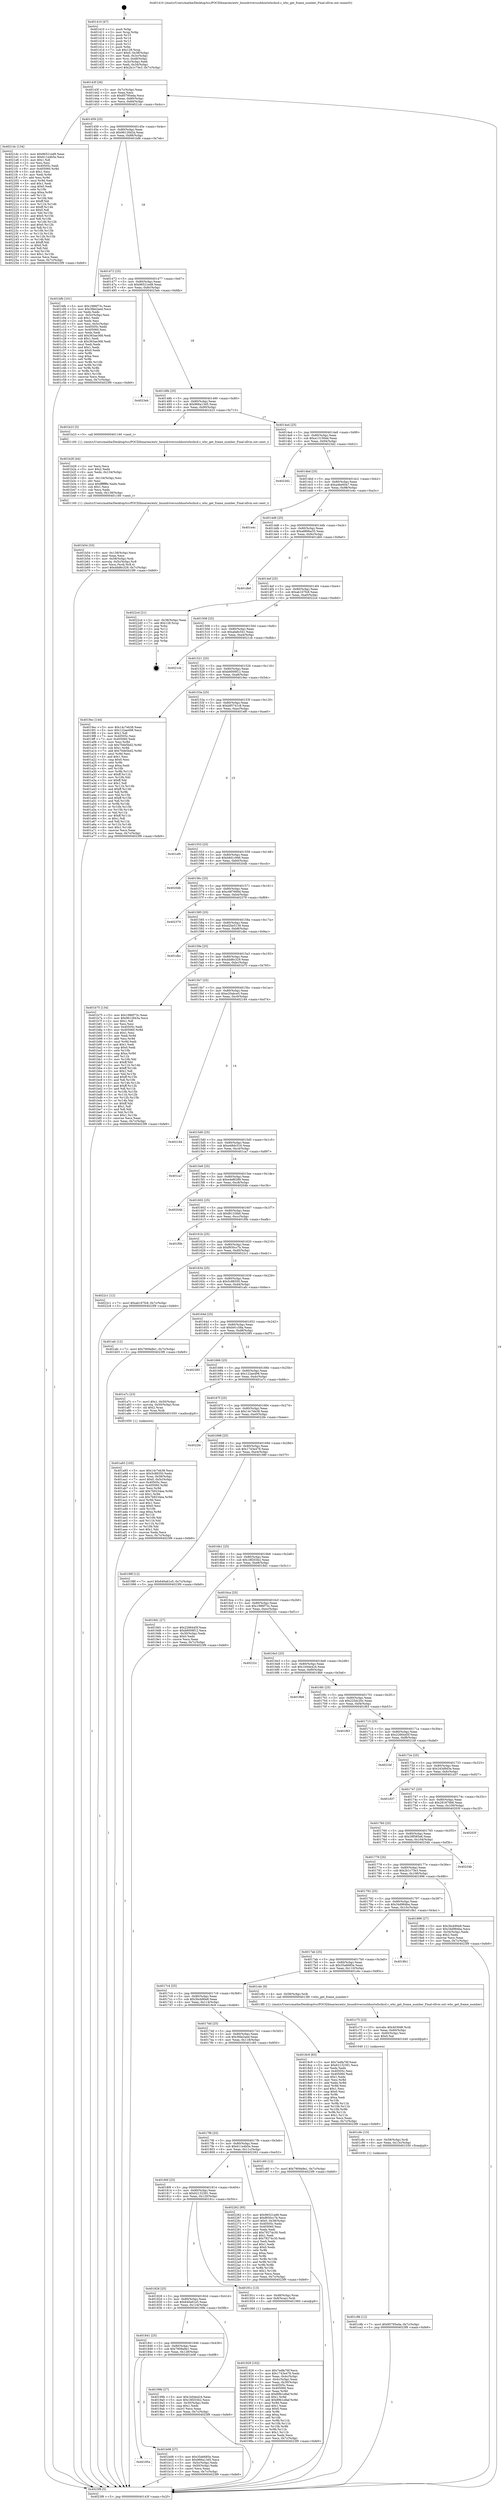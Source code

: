 digraph "0x401410" {
  label = "0x401410 (/mnt/c/Users/mathe/Desktop/tcc/POCII/binaries/extr_linuxdriversusbhostwhcihcd.c_whc_get_frame_number_Final-ollvm.out::main(0))"
  labelloc = "t"
  node[shape=record]

  Entry [label="",width=0.3,height=0.3,shape=circle,fillcolor=black,style=filled]
  "0x40143f" [label="{
     0x40143f [26]\l
     | [instrs]\l
     &nbsp;&nbsp;0x40143f \<+3\>: mov -0x7c(%rbp),%eax\l
     &nbsp;&nbsp;0x401442 \<+2\>: mov %eax,%ecx\l
     &nbsp;&nbsp;0x401444 \<+6\>: sub $0x85795eda,%ecx\l
     &nbsp;&nbsp;0x40144a \<+3\>: mov %eax,-0x80(%rbp)\l
     &nbsp;&nbsp;0x40144d \<+6\>: mov %ecx,-0x84(%rbp)\l
     &nbsp;&nbsp;0x401453 \<+6\>: je 00000000004021dc \<main+0xdcc\>\l
  }"]
  "0x4021dc" [label="{
     0x4021dc [134]\l
     | [instrs]\l
     &nbsp;&nbsp;0x4021dc \<+5\>: mov $0x96521ed9,%eax\l
     &nbsp;&nbsp;0x4021e1 \<+5\>: mov $0x611e4b5e,%ecx\l
     &nbsp;&nbsp;0x4021e6 \<+2\>: mov $0x1,%dl\l
     &nbsp;&nbsp;0x4021e8 \<+2\>: xor %esi,%esi\l
     &nbsp;&nbsp;0x4021ea \<+7\>: mov 0x40505c,%edi\l
     &nbsp;&nbsp;0x4021f1 \<+8\>: mov 0x405060,%r8d\l
     &nbsp;&nbsp;0x4021f9 \<+3\>: sub $0x1,%esi\l
     &nbsp;&nbsp;0x4021fc \<+3\>: mov %edi,%r9d\l
     &nbsp;&nbsp;0x4021ff \<+3\>: add %esi,%r9d\l
     &nbsp;&nbsp;0x402202 \<+4\>: imul %r9d,%edi\l
     &nbsp;&nbsp;0x402206 \<+3\>: and $0x1,%edi\l
     &nbsp;&nbsp;0x402209 \<+3\>: cmp $0x0,%edi\l
     &nbsp;&nbsp;0x40220c \<+4\>: sete %r10b\l
     &nbsp;&nbsp;0x402210 \<+4\>: cmp $0xa,%r8d\l
     &nbsp;&nbsp;0x402214 \<+4\>: setl %r11b\l
     &nbsp;&nbsp;0x402218 \<+3\>: mov %r10b,%bl\l
     &nbsp;&nbsp;0x40221b \<+3\>: xor $0xff,%bl\l
     &nbsp;&nbsp;0x40221e \<+3\>: mov %r11b,%r14b\l
     &nbsp;&nbsp;0x402221 \<+4\>: xor $0xff,%r14b\l
     &nbsp;&nbsp;0x402225 \<+3\>: xor $0x0,%dl\l
     &nbsp;&nbsp;0x402228 \<+3\>: mov %bl,%r15b\l
     &nbsp;&nbsp;0x40222b \<+4\>: and $0x0,%r15b\l
     &nbsp;&nbsp;0x40222f \<+3\>: and %dl,%r10b\l
     &nbsp;&nbsp;0x402232 \<+3\>: mov %r14b,%r12b\l
     &nbsp;&nbsp;0x402235 \<+4\>: and $0x0,%r12b\l
     &nbsp;&nbsp;0x402239 \<+3\>: and %dl,%r11b\l
     &nbsp;&nbsp;0x40223c \<+3\>: or %r10b,%r15b\l
     &nbsp;&nbsp;0x40223f \<+3\>: or %r11b,%r12b\l
     &nbsp;&nbsp;0x402242 \<+3\>: xor %r12b,%r15b\l
     &nbsp;&nbsp;0x402245 \<+3\>: or %r14b,%bl\l
     &nbsp;&nbsp;0x402248 \<+3\>: xor $0xff,%bl\l
     &nbsp;&nbsp;0x40224b \<+3\>: or $0x0,%dl\l
     &nbsp;&nbsp;0x40224e \<+2\>: and %dl,%bl\l
     &nbsp;&nbsp;0x402250 \<+3\>: or %bl,%r15b\l
     &nbsp;&nbsp;0x402253 \<+4\>: test $0x1,%r15b\l
     &nbsp;&nbsp;0x402257 \<+3\>: cmovne %ecx,%eax\l
     &nbsp;&nbsp;0x40225a \<+3\>: mov %eax,-0x7c(%rbp)\l
     &nbsp;&nbsp;0x40225d \<+5\>: jmp 00000000004023f9 \<main+0xfe9\>\l
  }"]
  "0x401459" [label="{
     0x401459 [25]\l
     | [instrs]\l
     &nbsp;&nbsp;0x401459 \<+5\>: jmp 000000000040145e \<main+0x4e\>\l
     &nbsp;&nbsp;0x40145e \<+3\>: mov -0x80(%rbp),%eax\l
     &nbsp;&nbsp;0x401461 \<+5\>: sub $0x9612843a,%eax\l
     &nbsp;&nbsp;0x401466 \<+6\>: mov %eax,-0x88(%rbp)\l
     &nbsp;&nbsp;0x40146c \<+6\>: je 0000000000401bfb \<main+0x7eb\>\l
  }"]
  Exit [label="",width=0.3,height=0.3,shape=circle,fillcolor=black,style=filled,peripheries=2]
  "0x401bfb" [label="{
     0x401bfb [101]\l
     | [instrs]\l
     &nbsp;&nbsp;0x401bfb \<+5\>: mov $0x1986f73c,%eax\l
     &nbsp;&nbsp;0x401c00 \<+5\>: mov $0x3fde2aed,%ecx\l
     &nbsp;&nbsp;0x401c05 \<+2\>: xor %edx,%edx\l
     &nbsp;&nbsp;0x401c07 \<+3\>: mov -0x5c(%rbp),%esi\l
     &nbsp;&nbsp;0x401c0a \<+3\>: sub $0x1,%edx\l
     &nbsp;&nbsp;0x401c0d \<+2\>: sub %edx,%esi\l
     &nbsp;&nbsp;0x401c0f \<+3\>: mov %esi,-0x5c(%rbp)\l
     &nbsp;&nbsp;0x401c12 \<+7\>: mov 0x40505c,%edx\l
     &nbsp;&nbsp;0x401c19 \<+7\>: mov 0x405060,%esi\l
     &nbsp;&nbsp;0x401c20 \<+2\>: mov %edx,%edi\l
     &nbsp;&nbsp;0x401c22 \<+6\>: add $0x363ae368,%edi\l
     &nbsp;&nbsp;0x401c28 \<+3\>: sub $0x1,%edi\l
     &nbsp;&nbsp;0x401c2b \<+6\>: sub $0x363ae368,%edi\l
     &nbsp;&nbsp;0x401c31 \<+3\>: imul %edi,%edx\l
     &nbsp;&nbsp;0x401c34 \<+3\>: and $0x1,%edx\l
     &nbsp;&nbsp;0x401c37 \<+3\>: cmp $0x0,%edx\l
     &nbsp;&nbsp;0x401c3a \<+4\>: sete %r8b\l
     &nbsp;&nbsp;0x401c3e \<+3\>: cmp $0xa,%esi\l
     &nbsp;&nbsp;0x401c41 \<+4\>: setl %r9b\l
     &nbsp;&nbsp;0x401c45 \<+3\>: mov %r8b,%r10b\l
     &nbsp;&nbsp;0x401c48 \<+3\>: and %r9b,%r10b\l
     &nbsp;&nbsp;0x401c4b \<+3\>: xor %r9b,%r8b\l
     &nbsp;&nbsp;0x401c4e \<+3\>: or %r8b,%r10b\l
     &nbsp;&nbsp;0x401c51 \<+4\>: test $0x1,%r10b\l
     &nbsp;&nbsp;0x401c55 \<+3\>: cmovne %ecx,%eax\l
     &nbsp;&nbsp;0x401c58 \<+3\>: mov %eax,-0x7c(%rbp)\l
     &nbsp;&nbsp;0x401c5b \<+5\>: jmp 00000000004023f9 \<main+0xfe9\>\l
  }"]
  "0x401472" [label="{
     0x401472 [25]\l
     | [instrs]\l
     &nbsp;&nbsp;0x401472 \<+5\>: jmp 0000000000401477 \<main+0x67\>\l
     &nbsp;&nbsp;0x401477 \<+3\>: mov -0x80(%rbp),%eax\l
     &nbsp;&nbsp;0x40147a \<+5\>: sub $0x96521ed9,%eax\l
     &nbsp;&nbsp;0x40147f \<+6\>: mov %eax,-0x8c(%rbp)\l
     &nbsp;&nbsp;0x401485 \<+6\>: je 00000000004023eb \<main+0xfdb\>\l
  }"]
  "0x401c9b" [label="{
     0x401c9b [12]\l
     | [instrs]\l
     &nbsp;&nbsp;0x401c9b \<+7\>: movl $0x85795eda,-0x7c(%rbp)\l
     &nbsp;&nbsp;0x401ca2 \<+5\>: jmp 00000000004023f9 \<main+0xfe9\>\l
  }"]
  "0x4023eb" [label="{
     0x4023eb\l
  }", style=dashed]
  "0x40148b" [label="{
     0x40148b [25]\l
     | [instrs]\l
     &nbsp;&nbsp;0x40148b \<+5\>: jmp 0000000000401490 \<main+0x80\>\l
     &nbsp;&nbsp;0x401490 \<+3\>: mov -0x80(%rbp),%eax\l
     &nbsp;&nbsp;0x401493 \<+5\>: sub $0x966a13d5,%eax\l
     &nbsp;&nbsp;0x401498 \<+6\>: mov %eax,-0x90(%rbp)\l
     &nbsp;&nbsp;0x40149e \<+6\>: je 0000000000401b23 \<main+0x713\>\l
  }"]
  "0x401c8c" [label="{
     0x401c8c [15]\l
     | [instrs]\l
     &nbsp;&nbsp;0x401c8c \<+4\>: mov -0x58(%rbp),%rdi\l
     &nbsp;&nbsp;0x401c90 \<+6\>: mov %eax,-0x13c(%rbp)\l
     &nbsp;&nbsp;0x401c96 \<+5\>: call 0000000000401030 \<free@plt\>\l
     | [calls]\l
     &nbsp;&nbsp;0x401030 \{1\} (unknown)\l
  }"]
  "0x401b23" [label="{
     0x401b23 [5]\l
     | [instrs]\l
     &nbsp;&nbsp;0x401b23 \<+5\>: call 0000000000401160 \<next_i\>\l
     | [calls]\l
     &nbsp;&nbsp;0x401160 \{1\} (/mnt/c/Users/mathe/Desktop/tcc/POCII/binaries/extr_linuxdriversusbhostwhcihcd.c_whc_get_frame_number_Final-ollvm.out::next_i)\l
  }"]
  "0x4014a4" [label="{
     0x4014a4 [25]\l
     | [instrs]\l
     &nbsp;&nbsp;0x4014a4 \<+5\>: jmp 00000000004014a9 \<main+0x99\>\l
     &nbsp;&nbsp;0x4014a9 \<+3\>: mov -0x80(%rbp),%eax\l
     &nbsp;&nbsp;0x4014ac \<+5\>: sub $0xa13156dd,%eax\l
     &nbsp;&nbsp;0x4014b1 \<+6\>: mov %eax,-0x94(%rbp)\l
     &nbsp;&nbsp;0x4014b7 \<+6\>: je 00000000004023d2 \<main+0xfc2\>\l
  }"]
  "0x401c75" [label="{
     0x401c75 [23]\l
     | [instrs]\l
     &nbsp;&nbsp;0x401c75 \<+10\>: movabs $0x4030d6,%rdi\l
     &nbsp;&nbsp;0x401c7f \<+3\>: mov %eax,-0x60(%rbp)\l
     &nbsp;&nbsp;0x401c82 \<+3\>: mov -0x60(%rbp),%esi\l
     &nbsp;&nbsp;0x401c85 \<+2\>: mov $0x0,%al\l
     &nbsp;&nbsp;0x401c87 \<+5\>: call 0000000000401040 \<printf@plt\>\l
     | [calls]\l
     &nbsp;&nbsp;0x401040 \{1\} (unknown)\l
  }"]
  "0x4023d2" [label="{
     0x4023d2\l
  }", style=dashed]
  "0x4014bd" [label="{
     0x4014bd [25]\l
     | [instrs]\l
     &nbsp;&nbsp;0x4014bd \<+5\>: jmp 00000000004014c2 \<main+0xb2\>\l
     &nbsp;&nbsp;0x4014c2 \<+3\>: mov -0x80(%rbp),%eax\l
     &nbsp;&nbsp;0x4014c5 \<+5\>: sub $0xa4be60a7,%eax\l
     &nbsp;&nbsp;0x4014ca \<+6\>: mov %eax,-0x98(%rbp)\l
     &nbsp;&nbsp;0x4014d0 \<+6\>: je 0000000000401e4c \<main+0xa3c\>\l
  }"]
  "0x401b54" [label="{
     0x401b54 [33]\l
     | [instrs]\l
     &nbsp;&nbsp;0x401b54 \<+6\>: mov -0x138(%rbp),%ecx\l
     &nbsp;&nbsp;0x401b5a \<+3\>: imul %eax,%ecx\l
     &nbsp;&nbsp;0x401b5d \<+4\>: mov -0x58(%rbp),%rdi\l
     &nbsp;&nbsp;0x401b61 \<+4\>: movslq -0x5c(%rbp),%r8\l
     &nbsp;&nbsp;0x401b65 \<+4\>: mov %ecx,(%rdi,%r8,4)\l
     &nbsp;&nbsp;0x401b69 \<+7\>: movl $0xddd6c329,-0x7c(%rbp)\l
     &nbsp;&nbsp;0x401b70 \<+5\>: jmp 00000000004023f9 \<main+0xfe9\>\l
  }"]
  "0x401e4c" [label="{
     0x401e4c\l
  }", style=dashed]
  "0x4014d6" [label="{
     0x4014d6 [25]\l
     | [instrs]\l
     &nbsp;&nbsp;0x4014d6 \<+5\>: jmp 00000000004014db \<main+0xcb\>\l
     &nbsp;&nbsp;0x4014db \<+3\>: mov -0x80(%rbp),%eax\l
     &nbsp;&nbsp;0x4014de \<+5\>: sub $0xa889ba35,%eax\l
     &nbsp;&nbsp;0x4014e3 \<+6\>: mov %eax,-0x9c(%rbp)\l
     &nbsp;&nbsp;0x4014e9 \<+6\>: je 0000000000401db0 \<main+0x9a0\>\l
  }"]
  "0x401b28" [label="{
     0x401b28 [44]\l
     | [instrs]\l
     &nbsp;&nbsp;0x401b28 \<+2\>: xor %ecx,%ecx\l
     &nbsp;&nbsp;0x401b2a \<+5\>: mov $0x2,%edx\l
     &nbsp;&nbsp;0x401b2f \<+6\>: mov %edx,-0x134(%rbp)\l
     &nbsp;&nbsp;0x401b35 \<+1\>: cltd\l
     &nbsp;&nbsp;0x401b36 \<+6\>: mov -0x134(%rbp),%esi\l
     &nbsp;&nbsp;0x401b3c \<+2\>: idiv %esi\l
     &nbsp;&nbsp;0x401b3e \<+6\>: imul $0xfffffffe,%edx,%edx\l
     &nbsp;&nbsp;0x401b44 \<+3\>: sub $0x1,%ecx\l
     &nbsp;&nbsp;0x401b47 \<+2\>: sub %ecx,%edx\l
     &nbsp;&nbsp;0x401b49 \<+6\>: mov %edx,-0x138(%rbp)\l
     &nbsp;&nbsp;0x401b4f \<+5\>: call 0000000000401160 \<next_i\>\l
     | [calls]\l
     &nbsp;&nbsp;0x401160 \{1\} (/mnt/c/Users/mathe/Desktop/tcc/POCII/binaries/extr_linuxdriversusbhostwhcihcd.c_whc_get_frame_number_Final-ollvm.out::next_i)\l
  }"]
  "0x401db0" [label="{
     0x401db0\l
  }", style=dashed]
  "0x4014ef" [label="{
     0x4014ef [25]\l
     | [instrs]\l
     &nbsp;&nbsp;0x4014ef \<+5\>: jmp 00000000004014f4 \<main+0xe4\>\l
     &nbsp;&nbsp;0x4014f4 \<+3\>: mov -0x80(%rbp),%eax\l
     &nbsp;&nbsp;0x4014f7 \<+5\>: sub $0xab167fc8,%eax\l
     &nbsp;&nbsp;0x4014fc \<+6\>: mov %eax,-0xa0(%rbp)\l
     &nbsp;&nbsp;0x401502 \<+6\>: je 00000000004022cd \<main+0xebd\>\l
  }"]
  "0x40185a" [label="{
     0x40185a\l
  }", style=dashed]
  "0x4022cd" [label="{
     0x4022cd [21]\l
     | [instrs]\l
     &nbsp;&nbsp;0x4022cd \<+3\>: mov -0x38(%rbp),%eax\l
     &nbsp;&nbsp;0x4022d0 \<+7\>: add $0x128,%rsp\l
     &nbsp;&nbsp;0x4022d7 \<+1\>: pop %rbx\l
     &nbsp;&nbsp;0x4022d8 \<+2\>: pop %r12\l
     &nbsp;&nbsp;0x4022da \<+2\>: pop %r13\l
     &nbsp;&nbsp;0x4022dc \<+2\>: pop %r14\l
     &nbsp;&nbsp;0x4022de \<+2\>: pop %r15\l
     &nbsp;&nbsp;0x4022e0 \<+1\>: pop %rbp\l
     &nbsp;&nbsp;0x4022e1 \<+1\>: ret\l
  }"]
  "0x401508" [label="{
     0x401508 [25]\l
     | [instrs]\l
     &nbsp;&nbsp;0x401508 \<+5\>: jmp 000000000040150d \<main+0xfd\>\l
     &nbsp;&nbsp;0x40150d \<+3\>: mov -0x80(%rbp),%eax\l
     &nbsp;&nbsp;0x401510 \<+5\>: sub $0xafa8c541,%eax\l
     &nbsp;&nbsp;0x401515 \<+6\>: mov %eax,-0xa4(%rbp)\l
     &nbsp;&nbsp;0x40151b \<+6\>: je 00000000004021cb \<main+0xdbb\>\l
  }"]
  "0x401b08" [label="{
     0x401b08 [27]\l
     | [instrs]\l
     &nbsp;&nbsp;0x401b08 \<+5\>: mov $0x35a6685e,%eax\l
     &nbsp;&nbsp;0x401b0d \<+5\>: mov $0x966a13d5,%ecx\l
     &nbsp;&nbsp;0x401b12 \<+3\>: mov -0x5c(%rbp),%edx\l
     &nbsp;&nbsp;0x401b15 \<+3\>: cmp -0x50(%rbp),%edx\l
     &nbsp;&nbsp;0x401b18 \<+3\>: cmovl %ecx,%eax\l
     &nbsp;&nbsp;0x401b1b \<+3\>: mov %eax,-0x7c(%rbp)\l
     &nbsp;&nbsp;0x401b1e \<+5\>: jmp 00000000004023f9 \<main+0xfe9\>\l
  }"]
  "0x4021cb" [label="{
     0x4021cb\l
  }", style=dashed]
  "0x401521" [label="{
     0x401521 [25]\l
     | [instrs]\l
     &nbsp;&nbsp;0x401521 \<+5\>: jmp 0000000000401526 \<main+0x116\>\l
     &nbsp;&nbsp;0x401526 \<+3\>: mov -0x80(%rbp),%eax\l
     &nbsp;&nbsp;0x401529 \<+5\>: sub $0xb6009f12,%eax\l
     &nbsp;&nbsp;0x40152e \<+6\>: mov %eax,-0xa8(%rbp)\l
     &nbsp;&nbsp;0x401534 \<+6\>: je 00000000004019ec \<main+0x5dc\>\l
  }"]
  "0x401a93" [label="{
     0x401a93 [105]\l
     | [instrs]\l
     &nbsp;&nbsp;0x401a93 \<+5\>: mov $0x14c7eb38,%ecx\l
     &nbsp;&nbsp;0x401a98 \<+5\>: mov $0x5c88350,%edx\l
     &nbsp;&nbsp;0x401a9d \<+4\>: mov %rax,-0x58(%rbp)\l
     &nbsp;&nbsp;0x401aa1 \<+7\>: movl $0x0,-0x5c(%rbp)\l
     &nbsp;&nbsp;0x401aa8 \<+7\>: mov 0x40505c,%esi\l
     &nbsp;&nbsp;0x401aaf \<+8\>: mov 0x405060,%r8d\l
     &nbsp;&nbsp;0x401ab7 \<+3\>: mov %esi,%r9d\l
     &nbsp;&nbsp;0x401aba \<+7\>: add $0x7b9234ea,%r9d\l
     &nbsp;&nbsp;0x401ac1 \<+4\>: sub $0x1,%r9d\l
     &nbsp;&nbsp;0x401ac5 \<+7\>: sub $0x7b9234ea,%r9d\l
     &nbsp;&nbsp;0x401acc \<+4\>: imul %r9d,%esi\l
     &nbsp;&nbsp;0x401ad0 \<+3\>: and $0x1,%esi\l
     &nbsp;&nbsp;0x401ad3 \<+3\>: cmp $0x0,%esi\l
     &nbsp;&nbsp;0x401ad6 \<+4\>: sete %r10b\l
     &nbsp;&nbsp;0x401ada \<+4\>: cmp $0xa,%r8d\l
     &nbsp;&nbsp;0x401ade \<+4\>: setl %r11b\l
     &nbsp;&nbsp;0x401ae2 \<+3\>: mov %r10b,%bl\l
     &nbsp;&nbsp;0x401ae5 \<+3\>: and %r11b,%bl\l
     &nbsp;&nbsp;0x401ae8 \<+3\>: xor %r11b,%r10b\l
     &nbsp;&nbsp;0x401aeb \<+3\>: or %r10b,%bl\l
     &nbsp;&nbsp;0x401aee \<+3\>: test $0x1,%bl\l
     &nbsp;&nbsp;0x401af1 \<+3\>: cmovne %edx,%ecx\l
     &nbsp;&nbsp;0x401af4 \<+3\>: mov %ecx,-0x7c(%rbp)\l
     &nbsp;&nbsp;0x401af7 \<+5\>: jmp 00000000004023f9 \<main+0xfe9\>\l
  }"]
  "0x4019ec" [label="{
     0x4019ec [144]\l
     | [instrs]\l
     &nbsp;&nbsp;0x4019ec \<+5\>: mov $0x14c7eb38,%eax\l
     &nbsp;&nbsp;0x4019f1 \<+5\>: mov $0x122ae498,%ecx\l
     &nbsp;&nbsp;0x4019f6 \<+2\>: mov $0x1,%dl\l
     &nbsp;&nbsp;0x4019f8 \<+7\>: mov 0x40505c,%esi\l
     &nbsp;&nbsp;0x4019ff \<+7\>: mov 0x405060,%edi\l
     &nbsp;&nbsp;0x401a06 \<+3\>: mov %esi,%r8d\l
     &nbsp;&nbsp;0x401a09 \<+7\>: sub $0x70de5bd2,%r8d\l
     &nbsp;&nbsp;0x401a10 \<+4\>: sub $0x1,%r8d\l
     &nbsp;&nbsp;0x401a14 \<+7\>: add $0x70de5bd2,%r8d\l
     &nbsp;&nbsp;0x401a1b \<+4\>: imul %r8d,%esi\l
     &nbsp;&nbsp;0x401a1f \<+3\>: and $0x1,%esi\l
     &nbsp;&nbsp;0x401a22 \<+3\>: cmp $0x0,%esi\l
     &nbsp;&nbsp;0x401a25 \<+4\>: sete %r9b\l
     &nbsp;&nbsp;0x401a29 \<+3\>: cmp $0xa,%edi\l
     &nbsp;&nbsp;0x401a2c \<+4\>: setl %r10b\l
     &nbsp;&nbsp;0x401a30 \<+3\>: mov %r9b,%r11b\l
     &nbsp;&nbsp;0x401a33 \<+4\>: xor $0xff,%r11b\l
     &nbsp;&nbsp;0x401a37 \<+3\>: mov %r10b,%bl\l
     &nbsp;&nbsp;0x401a3a \<+3\>: xor $0xff,%bl\l
     &nbsp;&nbsp;0x401a3d \<+3\>: xor $0x1,%dl\l
     &nbsp;&nbsp;0x401a40 \<+3\>: mov %r11b,%r14b\l
     &nbsp;&nbsp;0x401a43 \<+4\>: and $0xff,%r14b\l
     &nbsp;&nbsp;0x401a47 \<+3\>: and %dl,%r9b\l
     &nbsp;&nbsp;0x401a4a \<+3\>: mov %bl,%r15b\l
     &nbsp;&nbsp;0x401a4d \<+4\>: and $0xff,%r15b\l
     &nbsp;&nbsp;0x401a51 \<+3\>: and %dl,%r10b\l
     &nbsp;&nbsp;0x401a54 \<+3\>: or %r9b,%r14b\l
     &nbsp;&nbsp;0x401a57 \<+3\>: or %r10b,%r15b\l
     &nbsp;&nbsp;0x401a5a \<+3\>: xor %r15b,%r14b\l
     &nbsp;&nbsp;0x401a5d \<+3\>: or %bl,%r11b\l
     &nbsp;&nbsp;0x401a60 \<+4\>: xor $0xff,%r11b\l
     &nbsp;&nbsp;0x401a64 \<+3\>: or $0x1,%dl\l
     &nbsp;&nbsp;0x401a67 \<+3\>: and %dl,%r11b\l
     &nbsp;&nbsp;0x401a6a \<+3\>: or %r11b,%r14b\l
     &nbsp;&nbsp;0x401a6d \<+4\>: test $0x1,%r14b\l
     &nbsp;&nbsp;0x401a71 \<+3\>: cmovne %ecx,%eax\l
     &nbsp;&nbsp;0x401a74 \<+3\>: mov %eax,-0x7c(%rbp)\l
     &nbsp;&nbsp;0x401a77 \<+5\>: jmp 00000000004023f9 \<main+0xfe9\>\l
  }"]
  "0x40153a" [label="{
     0x40153a [25]\l
     | [instrs]\l
     &nbsp;&nbsp;0x40153a \<+5\>: jmp 000000000040153f \<main+0x12f\>\l
     &nbsp;&nbsp;0x40153f \<+3\>: mov -0x80(%rbp),%eax\l
     &nbsp;&nbsp;0x401542 \<+5\>: sub $0xb85741c8,%eax\l
     &nbsp;&nbsp;0x401547 \<+6\>: mov %eax,-0xac(%rbp)\l
     &nbsp;&nbsp;0x40154d \<+6\>: je 0000000000401ef0 \<main+0xae0\>\l
  }"]
  "0x401841" [label="{
     0x401841 [25]\l
     | [instrs]\l
     &nbsp;&nbsp;0x401841 \<+5\>: jmp 0000000000401846 \<main+0x436\>\l
     &nbsp;&nbsp;0x401846 \<+3\>: mov -0x80(%rbp),%eax\l
     &nbsp;&nbsp;0x401849 \<+5\>: sub $0x7909a9e1,%eax\l
     &nbsp;&nbsp;0x40184e \<+6\>: mov %eax,-0x128(%rbp)\l
     &nbsp;&nbsp;0x401854 \<+6\>: je 0000000000401b08 \<main+0x6f8\>\l
  }"]
  "0x401ef0" [label="{
     0x401ef0\l
  }", style=dashed]
  "0x401553" [label="{
     0x401553 [25]\l
     | [instrs]\l
     &nbsp;&nbsp;0x401553 \<+5\>: jmp 0000000000401558 \<main+0x148\>\l
     &nbsp;&nbsp;0x401558 \<+3\>: mov -0x80(%rbp),%eax\l
     &nbsp;&nbsp;0x40155b \<+5\>: sub $0xb9d1c946,%eax\l
     &nbsp;&nbsp;0x401560 \<+6\>: mov %eax,-0xb0(%rbp)\l
     &nbsp;&nbsp;0x401566 \<+6\>: je 00000000004020db \<main+0xccb\>\l
  }"]
  "0x40199b" [label="{
     0x40199b [27]\l
     | [instrs]\l
     &nbsp;&nbsp;0x40199b \<+5\>: mov $0x1b0de424,%eax\l
     &nbsp;&nbsp;0x4019a0 \<+5\>: mov $0x18f203b2,%ecx\l
     &nbsp;&nbsp;0x4019a5 \<+3\>: mov -0x30(%rbp),%edx\l
     &nbsp;&nbsp;0x4019a8 \<+3\>: cmp $0x1,%edx\l
     &nbsp;&nbsp;0x4019ab \<+3\>: cmovl %ecx,%eax\l
     &nbsp;&nbsp;0x4019ae \<+3\>: mov %eax,-0x7c(%rbp)\l
     &nbsp;&nbsp;0x4019b1 \<+5\>: jmp 00000000004023f9 \<main+0xfe9\>\l
  }"]
  "0x4020db" [label="{
     0x4020db\l
  }", style=dashed]
  "0x40156c" [label="{
     0x40156c [25]\l
     | [instrs]\l
     &nbsp;&nbsp;0x40156c \<+5\>: jmp 0000000000401571 \<main+0x161\>\l
     &nbsp;&nbsp;0x401571 \<+3\>: mov -0x80(%rbp),%eax\l
     &nbsp;&nbsp;0x401574 \<+5\>: sub $0xc687669d,%eax\l
     &nbsp;&nbsp;0x401579 \<+6\>: mov %eax,-0xb4(%rbp)\l
     &nbsp;&nbsp;0x40157f \<+6\>: je 0000000000402379 \<main+0xf69\>\l
  }"]
  "0x401929" [label="{
     0x401929 [102]\l
     | [instrs]\l
     &nbsp;&nbsp;0x401929 \<+5\>: mov $0x7edfa76f,%ecx\l
     &nbsp;&nbsp;0x40192e \<+5\>: mov $0x1743e478,%edx\l
     &nbsp;&nbsp;0x401933 \<+3\>: mov %eax,-0x4c(%rbp)\l
     &nbsp;&nbsp;0x401936 \<+3\>: mov -0x4c(%rbp),%eax\l
     &nbsp;&nbsp;0x401939 \<+3\>: mov %eax,-0x30(%rbp)\l
     &nbsp;&nbsp;0x40193c \<+7\>: mov 0x40505c,%eax\l
     &nbsp;&nbsp;0x401943 \<+7\>: mov 0x405060,%esi\l
     &nbsp;&nbsp;0x40194a \<+3\>: mov %eax,%r8d\l
     &nbsp;&nbsp;0x40194d \<+7\>: sub $0x89b1e8af,%r8d\l
     &nbsp;&nbsp;0x401954 \<+4\>: sub $0x1,%r8d\l
     &nbsp;&nbsp;0x401958 \<+7\>: add $0x89b1e8af,%r8d\l
     &nbsp;&nbsp;0x40195f \<+4\>: imul %r8d,%eax\l
     &nbsp;&nbsp;0x401963 \<+3\>: and $0x1,%eax\l
     &nbsp;&nbsp;0x401966 \<+3\>: cmp $0x0,%eax\l
     &nbsp;&nbsp;0x401969 \<+4\>: sete %r9b\l
     &nbsp;&nbsp;0x40196d \<+3\>: cmp $0xa,%esi\l
     &nbsp;&nbsp;0x401970 \<+4\>: setl %r10b\l
     &nbsp;&nbsp;0x401974 \<+3\>: mov %r9b,%r11b\l
     &nbsp;&nbsp;0x401977 \<+3\>: and %r10b,%r11b\l
     &nbsp;&nbsp;0x40197a \<+3\>: xor %r10b,%r9b\l
     &nbsp;&nbsp;0x40197d \<+3\>: or %r9b,%r11b\l
     &nbsp;&nbsp;0x401980 \<+4\>: test $0x1,%r11b\l
     &nbsp;&nbsp;0x401984 \<+3\>: cmovne %edx,%ecx\l
     &nbsp;&nbsp;0x401987 \<+3\>: mov %ecx,-0x7c(%rbp)\l
     &nbsp;&nbsp;0x40198a \<+5\>: jmp 00000000004023f9 \<main+0xfe9\>\l
  }"]
  "0x402379" [label="{
     0x402379\l
  }", style=dashed]
  "0x401585" [label="{
     0x401585 [25]\l
     | [instrs]\l
     &nbsp;&nbsp;0x401585 \<+5\>: jmp 000000000040158a \<main+0x17a\>\l
     &nbsp;&nbsp;0x40158a \<+3\>: mov -0x80(%rbp),%eax\l
     &nbsp;&nbsp;0x40158d \<+5\>: sub $0xd2be5139,%eax\l
     &nbsp;&nbsp;0x401592 \<+6\>: mov %eax,-0xb8(%rbp)\l
     &nbsp;&nbsp;0x401598 \<+6\>: je 0000000000401dbc \<main+0x9ac\>\l
  }"]
  "0x401828" [label="{
     0x401828 [25]\l
     | [instrs]\l
     &nbsp;&nbsp;0x401828 \<+5\>: jmp 000000000040182d \<main+0x41d\>\l
     &nbsp;&nbsp;0x40182d \<+3\>: mov -0x80(%rbp),%eax\l
     &nbsp;&nbsp;0x401830 \<+5\>: sub $0x640a61e5,%eax\l
     &nbsp;&nbsp;0x401835 \<+6\>: mov %eax,-0x124(%rbp)\l
     &nbsp;&nbsp;0x40183b \<+6\>: je 000000000040199b \<main+0x58b\>\l
  }"]
  "0x401dbc" [label="{
     0x401dbc\l
  }", style=dashed]
  "0x40159e" [label="{
     0x40159e [25]\l
     | [instrs]\l
     &nbsp;&nbsp;0x40159e \<+5\>: jmp 00000000004015a3 \<main+0x193\>\l
     &nbsp;&nbsp;0x4015a3 \<+3\>: mov -0x80(%rbp),%eax\l
     &nbsp;&nbsp;0x4015a6 \<+5\>: sub $0xddd6c329,%eax\l
     &nbsp;&nbsp;0x4015ab \<+6\>: mov %eax,-0xbc(%rbp)\l
     &nbsp;&nbsp;0x4015b1 \<+6\>: je 0000000000401b75 \<main+0x765\>\l
  }"]
  "0x40191c" [label="{
     0x40191c [13]\l
     | [instrs]\l
     &nbsp;&nbsp;0x40191c \<+4\>: mov -0x48(%rbp),%rax\l
     &nbsp;&nbsp;0x401920 \<+4\>: mov 0x8(%rax),%rdi\l
     &nbsp;&nbsp;0x401924 \<+5\>: call 0000000000401060 \<atoi@plt\>\l
     | [calls]\l
     &nbsp;&nbsp;0x401060 \{1\} (unknown)\l
  }"]
  "0x401b75" [label="{
     0x401b75 [134]\l
     | [instrs]\l
     &nbsp;&nbsp;0x401b75 \<+5\>: mov $0x1986f73c,%eax\l
     &nbsp;&nbsp;0x401b7a \<+5\>: mov $0x9612843a,%ecx\l
     &nbsp;&nbsp;0x401b7f \<+2\>: mov $0x1,%dl\l
     &nbsp;&nbsp;0x401b81 \<+2\>: xor %esi,%esi\l
     &nbsp;&nbsp;0x401b83 \<+7\>: mov 0x40505c,%edi\l
     &nbsp;&nbsp;0x401b8a \<+8\>: mov 0x405060,%r8d\l
     &nbsp;&nbsp;0x401b92 \<+3\>: sub $0x1,%esi\l
     &nbsp;&nbsp;0x401b95 \<+3\>: mov %edi,%r9d\l
     &nbsp;&nbsp;0x401b98 \<+3\>: add %esi,%r9d\l
     &nbsp;&nbsp;0x401b9b \<+4\>: imul %r9d,%edi\l
     &nbsp;&nbsp;0x401b9f \<+3\>: and $0x1,%edi\l
     &nbsp;&nbsp;0x401ba2 \<+3\>: cmp $0x0,%edi\l
     &nbsp;&nbsp;0x401ba5 \<+4\>: sete %r10b\l
     &nbsp;&nbsp;0x401ba9 \<+4\>: cmp $0xa,%r8d\l
     &nbsp;&nbsp;0x401bad \<+4\>: setl %r11b\l
     &nbsp;&nbsp;0x401bb1 \<+3\>: mov %r10b,%bl\l
     &nbsp;&nbsp;0x401bb4 \<+3\>: xor $0xff,%bl\l
     &nbsp;&nbsp;0x401bb7 \<+3\>: mov %r11b,%r14b\l
     &nbsp;&nbsp;0x401bba \<+4\>: xor $0xff,%r14b\l
     &nbsp;&nbsp;0x401bbe \<+3\>: xor $0x1,%dl\l
     &nbsp;&nbsp;0x401bc1 \<+3\>: mov %bl,%r15b\l
     &nbsp;&nbsp;0x401bc4 \<+4\>: and $0xff,%r15b\l
     &nbsp;&nbsp;0x401bc8 \<+3\>: and %dl,%r10b\l
     &nbsp;&nbsp;0x401bcb \<+3\>: mov %r14b,%r12b\l
     &nbsp;&nbsp;0x401bce \<+4\>: and $0xff,%r12b\l
     &nbsp;&nbsp;0x401bd2 \<+3\>: and %dl,%r11b\l
     &nbsp;&nbsp;0x401bd5 \<+3\>: or %r10b,%r15b\l
     &nbsp;&nbsp;0x401bd8 \<+3\>: or %r11b,%r12b\l
     &nbsp;&nbsp;0x401bdb \<+3\>: xor %r12b,%r15b\l
     &nbsp;&nbsp;0x401bde \<+3\>: or %r14b,%bl\l
     &nbsp;&nbsp;0x401be1 \<+3\>: xor $0xff,%bl\l
     &nbsp;&nbsp;0x401be4 \<+3\>: or $0x1,%dl\l
     &nbsp;&nbsp;0x401be7 \<+2\>: and %dl,%bl\l
     &nbsp;&nbsp;0x401be9 \<+3\>: or %bl,%r15b\l
     &nbsp;&nbsp;0x401bec \<+4\>: test $0x1,%r15b\l
     &nbsp;&nbsp;0x401bf0 \<+3\>: cmovne %ecx,%eax\l
     &nbsp;&nbsp;0x401bf3 \<+3\>: mov %eax,-0x7c(%rbp)\l
     &nbsp;&nbsp;0x401bf6 \<+5\>: jmp 00000000004023f9 \<main+0xfe9\>\l
  }"]
  "0x4015b7" [label="{
     0x4015b7 [25]\l
     | [instrs]\l
     &nbsp;&nbsp;0x4015b7 \<+5\>: jmp 00000000004015bc \<main+0x1ac\>\l
     &nbsp;&nbsp;0x4015bc \<+3\>: mov -0x80(%rbp),%eax\l
     &nbsp;&nbsp;0x4015bf \<+5\>: sub $0xe20abce5,%eax\l
     &nbsp;&nbsp;0x4015c4 \<+6\>: mov %eax,-0xc0(%rbp)\l
     &nbsp;&nbsp;0x4015ca \<+6\>: je 0000000000402184 \<main+0xd74\>\l
  }"]
  "0x40180f" [label="{
     0x40180f [25]\l
     | [instrs]\l
     &nbsp;&nbsp;0x40180f \<+5\>: jmp 0000000000401814 \<main+0x404\>\l
     &nbsp;&nbsp;0x401814 \<+3\>: mov -0x80(%rbp),%eax\l
     &nbsp;&nbsp;0x401817 \<+5\>: sub $0x62132391,%eax\l
     &nbsp;&nbsp;0x40181c \<+6\>: mov %eax,-0x120(%rbp)\l
     &nbsp;&nbsp;0x401822 \<+6\>: je 000000000040191c \<main+0x50c\>\l
  }"]
  "0x402184" [label="{
     0x402184\l
  }", style=dashed]
  "0x4015d0" [label="{
     0x4015d0 [25]\l
     | [instrs]\l
     &nbsp;&nbsp;0x4015d0 \<+5\>: jmp 00000000004015d5 \<main+0x1c5\>\l
     &nbsp;&nbsp;0x4015d5 \<+3\>: mov -0x80(%rbp),%eax\l
     &nbsp;&nbsp;0x4015d8 \<+5\>: sub $0xe49dc516,%eax\l
     &nbsp;&nbsp;0x4015dd \<+6\>: mov %eax,-0xc4(%rbp)\l
     &nbsp;&nbsp;0x4015e3 \<+6\>: je 0000000000401ca7 \<main+0x897\>\l
  }"]
  "0x402262" [label="{
     0x402262 [95]\l
     | [instrs]\l
     &nbsp;&nbsp;0x402262 \<+5\>: mov $0x96521ed9,%eax\l
     &nbsp;&nbsp;0x402267 \<+5\>: mov $0xf930cc7b,%ecx\l
     &nbsp;&nbsp;0x40226c \<+7\>: movl $0x0,-0x38(%rbp)\l
     &nbsp;&nbsp;0x402273 \<+7\>: mov 0x40505c,%edx\l
     &nbsp;&nbsp;0x40227a \<+7\>: mov 0x405060,%esi\l
     &nbsp;&nbsp;0x402281 \<+2\>: mov %edx,%edi\l
     &nbsp;&nbsp;0x402283 \<+6\>: add $0x79274c30,%edi\l
     &nbsp;&nbsp;0x402289 \<+3\>: sub $0x1,%edi\l
     &nbsp;&nbsp;0x40228c \<+6\>: sub $0x79274c30,%edi\l
     &nbsp;&nbsp;0x402292 \<+3\>: imul %edi,%edx\l
     &nbsp;&nbsp;0x402295 \<+3\>: and $0x1,%edx\l
     &nbsp;&nbsp;0x402298 \<+3\>: cmp $0x0,%edx\l
     &nbsp;&nbsp;0x40229b \<+4\>: sete %r8b\l
     &nbsp;&nbsp;0x40229f \<+3\>: cmp $0xa,%esi\l
     &nbsp;&nbsp;0x4022a2 \<+4\>: setl %r9b\l
     &nbsp;&nbsp;0x4022a6 \<+3\>: mov %r8b,%r10b\l
     &nbsp;&nbsp;0x4022a9 \<+3\>: and %r9b,%r10b\l
     &nbsp;&nbsp;0x4022ac \<+3\>: xor %r9b,%r8b\l
     &nbsp;&nbsp;0x4022af \<+3\>: or %r8b,%r10b\l
     &nbsp;&nbsp;0x4022b2 \<+4\>: test $0x1,%r10b\l
     &nbsp;&nbsp;0x4022b6 \<+3\>: cmovne %ecx,%eax\l
     &nbsp;&nbsp;0x4022b9 \<+3\>: mov %eax,-0x7c(%rbp)\l
     &nbsp;&nbsp;0x4022bc \<+5\>: jmp 00000000004023f9 \<main+0xfe9\>\l
  }"]
  "0x401ca7" [label="{
     0x401ca7\l
  }", style=dashed]
  "0x4015e9" [label="{
     0x4015e9 [25]\l
     | [instrs]\l
     &nbsp;&nbsp;0x4015e9 \<+5\>: jmp 00000000004015ee \<main+0x1de\>\l
     &nbsp;&nbsp;0x4015ee \<+3\>: mov -0x80(%rbp),%eax\l
     &nbsp;&nbsp;0x4015f1 \<+5\>: sub $0xe4ef6289,%eax\l
     &nbsp;&nbsp;0x4015f6 \<+6\>: mov %eax,-0xc8(%rbp)\l
     &nbsp;&nbsp;0x4015fc \<+6\>: je 000000000040204b \<main+0xc3b\>\l
  }"]
  "0x4017f6" [label="{
     0x4017f6 [25]\l
     | [instrs]\l
     &nbsp;&nbsp;0x4017f6 \<+5\>: jmp 00000000004017fb \<main+0x3eb\>\l
     &nbsp;&nbsp;0x4017fb \<+3\>: mov -0x80(%rbp),%eax\l
     &nbsp;&nbsp;0x4017fe \<+5\>: sub $0x611e4b5e,%eax\l
     &nbsp;&nbsp;0x401803 \<+6\>: mov %eax,-0x11c(%rbp)\l
     &nbsp;&nbsp;0x401809 \<+6\>: je 0000000000402262 \<main+0xe52\>\l
  }"]
  "0x40204b" [label="{
     0x40204b\l
  }", style=dashed]
  "0x401602" [label="{
     0x401602 [25]\l
     | [instrs]\l
     &nbsp;&nbsp;0x401602 \<+5\>: jmp 0000000000401607 \<main+0x1f7\>\l
     &nbsp;&nbsp;0x401607 \<+3\>: mov -0x80(%rbp),%eax\l
     &nbsp;&nbsp;0x40160a \<+5\>: sub $0xf6133fa0,%eax\l
     &nbsp;&nbsp;0x40160f \<+6\>: mov %eax,-0xcc(%rbp)\l
     &nbsp;&nbsp;0x401615 \<+6\>: je 0000000000401f0b \<main+0xafb\>\l
  }"]
  "0x401c60" [label="{
     0x401c60 [12]\l
     | [instrs]\l
     &nbsp;&nbsp;0x401c60 \<+7\>: movl $0x7909a9e1,-0x7c(%rbp)\l
     &nbsp;&nbsp;0x401c67 \<+5\>: jmp 00000000004023f9 \<main+0xfe9\>\l
  }"]
  "0x401f0b" [label="{
     0x401f0b\l
  }", style=dashed]
  "0x40161b" [label="{
     0x40161b [25]\l
     | [instrs]\l
     &nbsp;&nbsp;0x40161b \<+5\>: jmp 0000000000401620 \<main+0x210\>\l
     &nbsp;&nbsp;0x401620 \<+3\>: mov -0x80(%rbp),%eax\l
     &nbsp;&nbsp;0x401623 \<+5\>: sub $0xf930cc7b,%eax\l
     &nbsp;&nbsp;0x401628 \<+6\>: mov %eax,-0xd0(%rbp)\l
     &nbsp;&nbsp;0x40162e \<+6\>: je 00000000004022c1 \<main+0xeb1\>\l
  }"]
  "0x4017dd" [label="{
     0x4017dd [25]\l
     | [instrs]\l
     &nbsp;&nbsp;0x4017dd \<+5\>: jmp 00000000004017e2 \<main+0x3d2\>\l
     &nbsp;&nbsp;0x4017e2 \<+3\>: mov -0x80(%rbp),%eax\l
     &nbsp;&nbsp;0x4017e5 \<+5\>: sub $0x3fde2aed,%eax\l
     &nbsp;&nbsp;0x4017ea \<+6\>: mov %eax,-0x118(%rbp)\l
     &nbsp;&nbsp;0x4017f0 \<+6\>: je 0000000000401c60 \<main+0x850\>\l
  }"]
  "0x4022c1" [label="{
     0x4022c1 [12]\l
     | [instrs]\l
     &nbsp;&nbsp;0x4022c1 \<+7\>: movl $0xab167fc8,-0x7c(%rbp)\l
     &nbsp;&nbsp;0x4022c8 \<+5\>: jmp 00000000004023f9 \<main+0xfe9\>\l
  }"]
  "0x401634" [label="{
     0x401634 [25]\l
     | [instrs]\l
     &nbsp;&nbsp;0x401634 \<+5\>: jmp 0000000000401639 \<main+0x229\>\l
     &nbsp;&nbsp;0x401639 \<+3\>: mov -0x80(%rbp),%eax\l
     &nbsp;&nbsp;0x40163c \<+5\>: sub $0x5c88350,%eax\l
     &nbsp;&nbsp;0x401641 \<+6\>: mov %eax,-0xd4(%rbp)\l
     &nbsp;&nbsp;0x401647 \<+6\>: je 0000000000401afc \<main+0x6ec\>\l
  }"]
  "0x4018c9" [label="{
     0x4018c9 [83]\l
     | [instrs]\l
     &nbsp;&nbsp;0x4018c9 \<+5\>: mov $0x7edfa76f,%eax\l
     &nbsp;&nbsp;0x4018ce \<+5\>: mov $0x62132391,%ecx\l
     &nbsp;&nbsp;0x4018d3 \<+2\>: xor %edx,%edx\l
     &nbsp;&nbsp;0x4018d5 \<+7\>: mov 0x40505c,%esi\l
     &nbsp;&nbsp;0x4018dc \<+7\>: mov 0x405060,%edi\l
     &nbsp;&nbsp;0x4018e3 \<+3\>: sub $0x1,%edx\l
     &nbsp;&nbsp;0x4018e6 \<+3\>: mov %esi,%r8d\l
     &nbsp;&nbsp;0x4018e9 \<+3\>: add %edx,%r8d\l
     &nbsp;&nbsp;0x4018ec \<+4\>: imul %r8d,%esi\l
     &nbsp;&nbsp;0x4018f0 \<+3\>: and $0x1,%esi\l
     &nbsp;&nbsp;0x4018f3 \<+3\>: cmp $0x0,%esi\l
     &nbsp;&nbsp;0x4018f6 \<+4\>: sete %r9b\l
     &nbsp;&nbsp;0x4018fa \<+3\>: cmp $0xa,%edi\l
     &nbsp;&nbsp;0x4018fd \<+4\>: setl %r10b\l
     &nbsp;&nbsp;0x401901 \<+3\>: mov %r9b,%r11b\l
     &nbsp;&nbsp;0x401904 \<+3\>: and %r10b,%r11b\l
     &nbsp;&nbsp;0x401907 \<+3\>: xor %r10b,%r9b\l
     &nbsp;&nbsp;0x40190a \<+3\>: or %r9b,%r11b\l
     &nbsp;&nbsp;0x40190d \<+4\>: test $0x1,%r11b\l
     &nbsp;&nbsp;0x401911 \<+3\>: cmovne %ecx,%eax\l
     &nbsp;&nbsp;0x401914 \<+3\>: mov %eax,-0x7c(%rbp)\l
     &nbsp;&nbsp;0x401917 \<+5\>: jmp 00000000004023f9 \<main+0xfe9\>\l
  }"]
  "0x401afc" [label="{
     0x401afc [12]\l
     | [instrs]\l
     &nbsp;&nbsp;0x401afc \<+7\>: movl $0x7909a9e1,-0x7c(%rbp)\l
     &nbsp;&nbsp;0x401b03 \<+5\>: jmp 00000000004023f9 \<main+0xfe9\>\l
  }"]
  "0x40164d" [label="{
     0x40164d [25]\l
     | [instrs]\l
     &nbsp;&nbsp;0x40164d \<+5\>: jmp 0000000000401652 \<main+0x242\>\l
     &nbsp;&nbsp;0x401652 \<+3\>: mov -0x80(%rbp),%eax\l
     &nbsp;&nbsp;0x401655 \<+5\>: sub $0xb91c58a,%eax\l
     &nbsp;&nbsp;0x40165a \<+6\>: mov %eax,-0xd8(%rbp)\l
     &nbsp;&nbsp;0x401660 \<+6\>: je 0000000000402385 \<main+0xf75\>\l
  }"]
  "0x4017c4" [label="{
     0x4017c4 [25]\l
     | [instrs]\l
     &nbsp;&nbsp;0x4017c4 \<+5\>: jmp 00000000004017c9 \<main+0x3b9\>\l
     &nbsp;&nbsp;0x4017c9 \<+3\>: mov -0x80(%rbp),%eax\l
     &nbsp;&nbsp;0x4017cc \<+5\>: sub $0x3bcb90e8,%eax\l
     &nbsp;&nbsp;0x4017d1 \<+6\>: mov %eax,-0x114(%rbp)\l
     &nbsp;&nbsp;0x4017d7 \<+6\>: je 00000000004018c9 \<main+0x4b9\>\l
  }"]
  "0x402385" [label="{
     0x402385\l
  }", style=dashed]
  "0x401666" [label="{
     0x401666 [25]\l
     | [instrs]\l
     &nbsp;&nbsp;0x401666 \<+5\>: jmp 000000000040166b \<main+0x25b\>\l
     &nbsp;&nbsp;0x40166b \<+3\>: mov -0x80(%rbp),%eax\l
     &nbsp;&nbsp;0x40166e \<+5\>: sub $0x122ae498,%eax\l
     &nbsp;&nbsp;0x401673 \<+6\>: mov %eax,-0xdc(%rbp)\l
     &nbsp;&nbsp;0x401679 \<+6\>: je 0000000000401a7c \<main+0x66c\>\l
  }"]
  "0x401c6c" [label="{
     0x401c6c [9]\l
     | [instrs]\l
     &nbsp;&nbsp;0x401c6c \<+4\>: mov -0x58(%rbp),%rdi\l
     &nbsp;&nbsp;0x401c70 \<+5\>: call 00000000004013f0 \<whc_get_frame_number\>\l
     | [calls]\l
     &nbsp;&nbsp;0x4013f0 \{1\} (/mnt/c/Users/mathe/Desktop/tcc/POCII/binaries/extr_linuxdriversusbhostwhcihcd.c_whc_get_frame_number_Final-ollvm.out::whc_get_frame_number)\l
  }"]
  "0x401a7c" [label="{
     0x401a7c [23]\l
     | [instrs]\l
     &nbsp;&nbsp;0x401a7c \<+7\>: movl $0x1,-0x50(%rbp)\l
     &nbsp;&nbsp;0x401a83 \<+4\>: movslq -0x50(%rbp),%rax\l
     &nbsp;&nbsp;0x401a87 \<+4\>: shl $0x2,%rax\l
     &nbsp;&nbsp;0x401a8b \<+3\>: mov %rax,%rdi\l
     &nbsp;&nbsp;0x401a8e \<+5\>: call 0000000000401050 \<malloc@plt\>\l
     | [calls]\l
     &nbsp;&nbsp;0x401050 \{1\} (unknown)\l
  }"]
  "0x40167f" [label="{
     0x40167f [25]\l
     | [instrs]\l
     &nbsp;&nbsp;0x40167f \<+5\>: jmp 0000000000401684 \<main+0x274\>\l
     &nbsp;&nbsp;0x401684 \<+3\>: mov -0x80(%rbp),%eax\l
     &nbsp;&nbsp;0x401687 \<+5\>: sub $0x14c7eb38,%eax\l
     &nbsp;&nbsp;0x40168c \<+6\>: mov %eax,-0xe0(%rbp)\l
     &nbsp;&nbsp;0x401692 \<+6\>: je 00000000004022fe \<main+0xeee\>\l
  }"]
  "0x4017ab" [label="{
     0x4017ab [25]\l
     | [instrs]\l
     &nbsp;&nbsp;0x4017ab \<+5\>: jmp 00000000004017b0 \<main+0x3a0\>\l
     &nbsp;&nbsp;0x4017b0 \<+3\>: mov -0x80(%rbp),%eax\l
     &nbsp;&nbsp;0x4017b3 \<+5\>: sub $0x35a6685e,%eax\l
     &nbsp;&nbsp;0x4017b8 \<+6\>: mov %eax,-0x110(%rbp)\l
     &nbsp;&nbsp;0x4017be \<+6\>: je 0000000000401c6c \<main+0x85c\>\l
  }"]
  "0x4022fe" [label="{
     0x4022fe\l
  }", style=dashed]
  "0x401698" [label="{
     0x401698 [25]\l
     | [instrs]\l
     &nbsp;&nbsp;0x401698 \<+5\>: jmp 000000000040169d \<main+0x28d\>\l
     &nbsp;&nbsp;0x40169d \<+3\>: mov -0x80(%rbp),%eax\l
     &nbsp;&nbsp;0x4016a0 \<+5\>: sub $0x1743e478,%eax\l
     &nbsp;&nbsp;0x4016a5 \<+6\>: mov %eax,-0xe4(%rbp)\l
     &nbsp;&nbsp;0x4016ab \<+6\>: je 000000000040198f \<main+0x57f\>\l
  }"]
  "0x4018b1" [label="{
     0x4018b1\l
  }", style=dashed]
  "0x40198f" [label="{
     0x40198f [12]\l
     | [instrs]\l
     &nbsp;&nbsp;0x40198f \<+7\>: movl $0x640a61e5,-0x7c(%rbp)\l
     &nbsp;&nbsp;0x401996 \<+5\>: jmp 00000000004023f9 \<main+0xfe9\>\l
  }"]
  "0x4016b1" [label="{
     0x4016b1 [25]\l
     | [instrs]\l
     &nbsp;&nbsp;0x4016b1 \<+5\>: jmp 00000000004016b6 \<main+0x2a6\>\l
     &nbsp;&nbsp;0x4016b6 \<+3\>: mov -0x80(%rbp),%eax\l
     &nbsp;&nbsp;0x4016b9 \<+5\>: sub $0x18f203b2,%eax\l
     &nbsp;&nbsp;0x4016be \<+6\>: mov %eax,-0xe8(%rbp)\l
     &nbsp;&nbsp;0x4016c4 \<+6\>: je 00000000004019d1 \<main+0x5c1\>\l
  }"]
  "0x401410" [label="{
     0x401410 [47]\l
     | [instrs]\l
     &nbsp;&nbsp;0x401410 \<+1\>: push %rbp\l
     &nbsp;&nbsp;0x401411 \<+3\>: mov %rsp,%rbp\l
     &nbsp;&nbsp;0x401414 \<+2\>: push %r15\l
     &nbsp;&nbsp;0x401416 \<+2\>: push %r14\l
     &nbsp;&nbsp;0x401418 \<+2\>: push %r13\l
     &nbsp;&nbsp;0x40141a \<+2\>: push %r12\l
     &nbsp;&nbsp;0x40141c \<+1\>: push %rbx\l
     &nbsp;&nbsp;0x40141d \<+7\>: sub $0x128,%rsp\l
     &nbsp;&nbsp;0x401424 \<+7\>: movl $0x0,-0x38(%rbp)\l
     &nbsp;&nbsp;0x40142b \<+3\>: mov %edi,-0x3c(%rbp)\l
     &nbsp;&nbsp;0x40142e \<+4\>: mov %rsi,-0x48(%rbp)\l
     &nbsp;&nbsp;0x401432 \<+3\>: mov -0x3c(%rbp),%edi\l
     &nbsp;&nbsp;0x401435 \<+3\>: mov %edi,-0x34(%rbp)\l
     &nbsp;&nbsp;0x401438 \<+7\>: movl $0x2b1c73e3,-0x7c(%rbp)\l
  }"]
  "0x4019d1" [label="{
     0x4019d1 [27]\l
     | [instrs]\l
     &nbsp;&nbsp;0x4019d1 \<+5\>: mov $0x2266445f,%eax\l
     &nbsp;&nbsp;0x4019d6 \<+5\>: mov $0xb6009f12,%ecx\l
     &nbsp;&nbsp;0x4019db \<+3\>: mov -0x30(%rbp),%edx\l
     &nbsp;&nbsp;0x4019de \<+3\>: cmp $0x0,%edx\l
     &nbsp;&nbsp;0x4019e1 \<+3\>: cmove %ecx,%eax\l
     &nbsp;&nbsp;0x4019e4 \<+3\>: mov %eax,-0x7c(%rbp)\l
     &nbsp;&nbsp;0x4019e7 \<+5\>: jmp 00000000004023f9 \<main+0xfe9\>\l
  }"]
  "0x4016ca" [label="{
     0x4016ca [25]\l
     | [instrs]\l
     &nbsp;&nbsp;0x4016ca \<+5\>: jmp 00000000004016cf \<main+0x2bf\>\l
     &nbsp;&nbsp;0x4016cf \<+3\>: mov -0x80(%rbp),%eax\l
     &nbsp;&nbsp;0x4016d2 \<+5\>: sub $0x1986f73c,%eax\l
     &nbsp;&nbsp;0x4016d7 \<+6\>: mov %eax,-0xec(%rbp)\l
     &nbsp;&nbsp;0x4016dd \<+6\>: je 000000000040232c \<main+0xf1c\>\l
  }"]
  "0x4023f9" [label="{
     0x4023f9 [5]\l
     | [instrs]\l
     &nbsp;&nbsp;0x4023f9 \<+5\>: jmp 000000000040143f \<main+0x2f\>\l
  }"]
  "0x40232c" [label="{
     0x40232c\l
  }", style=dashed]
  "0x4016e3" [label="{
     0x4016e3 [25]\l
     | [instrs]\l
     &nbsp;&nbsp;0x4016e3 \<+5\>: jmp 00000000004016e8 \<main+0x2d8\>\l
     &nbsp;&nbsp;0x4016e8 \<+3\>: mov -0x80(%rbp),%eax\l
     &nbsp;&nbsp;0x4016eb \<+5\>: sub $0x1b0de424,%eax\l
     &nbsp;&nbsp;0x4016f0 \<+6\>: mov %eax,-0xf0(%rbp)\l
     &nbsp;&nbsp;0x4016f6 \<+6\>: je 00000000004019b6 \<main+0x5a6\>\l
  }"]
  "0x401792" [label="{
     0x401792 [25]\l
     | [instrs]\l
     &nbsp;&nbsp;0x401792 \<+5\>: jmp 0000000000401797 \<main+0x387\>\l
     &nbsp;&nbsp;0x401797 \<+3\>: mov -0x80(%rbp),%eax\l
     &nbsp;&nbsp;0x40179a \<+5\>: sub $0x34d984ba,%eax\l
     &nbsp;&nbsp;0x40179f \<+6\>: mov %eax,-0x10c(%rbp)\l
     &nbsp;&nbsp;0x4017a5 \<+6\>: je 00000000004018b1 \<main+0x4a1\>\l
  }"]
  "0x4019b6" [label="{
     0x4019b6\l
  }", style=dashed]
  "0x4016fc" [label="{
     0x4016fc [25]\l
     | [instrs]\l
     &nbsp;&nbsp;0x4016fc \<+5\>: jmp 0000000000401701 \<main+0x2f1\>\l
     &nbsp;&nbsp;0x401701 \<+3\>: mov -0x80(%rbp),%eax\l
     &nbsp;&nbsp;0x401704 \<+5\>: sub $0x225dc20c,%eax\l
     &nbsp;&nbsp;0x401709 \<+6\>: mov %eax,-0xf4(%rbp)\l
     &nbsp;&nbsp;0x40170f \<+6\>: je 0000000000401f63 \<main+0xb53\>\l
  }"]
  "0x401896" [label="{
     0x401896 [27]\l
     | [instrs]\l
     &nbsp;&nbsp;0x401896 \<+5\>: mov $0x3bcb90e8,%eax\l
     &nbsp;&nbsp;0x40189b \<+5\>: mov $0x34d984ba,%ecx\l
     &nbsp;&nbsp;0x4018a0 \<+3\>: mov -0x34(%rbp),%edx\l
     &nbsp;&nbsp;0x4018a3 \<+3\>: cmp $0x2,%edx\l
     &nbsp;&nbsp;0x4018a6 \<+3\>: cmovne %ecx,%eax\l
     &nbsp;&nbsp;0x4018a9 \<+3\>: mov %eax,-0x7c(%rbp)\l
     &nbsp;&nbsp;0x4018ac \<+5\>: jmp 00000000004023f9 \<main+0xfe9\>\l
  }"]
  "0x401f63" [label="{
     0x401f63\l
  }", style=dashed]
  "0x401715" [label="{
     0x401715 [25]\l
     | [instrs]\l
     &nbsp;&nbsp;0x401715 \<+5\>: jmp 000000000040171a \<main+0x30a\>\l
     &nbsp;&nbsp;0x40171a \<+3\>: mov -0x80(%rbp),%eax\l
     &nbsp;&nbsp;0x40171d \<+5\>: sub $0x2266445f,%eax\l
     &nbsp;&nbsp;0x401722 \<+6\>: mov %eax,-0xf8(%rbp)\l
     &nbsp;&nbsp;0x401728 \<+6\>: je 00000000004021bf \<main+0xdaf\>\l
  }"]
  "0x401779" [label="{
     0x401779 [25]\l
     | [instrs]\l
     &nbsp;&nbsp;0x401779 \<+5\>: jmp 000000000040177e \<main+0x36e\>\l
     &nbsp;&nbsp;0x40177e \<+3\>: mov -0x80(%rbp),%eax\l
     &nbsp;&nbsp;0x401781 \<+5\>: sub $0x2b1c73e3,%eax\l
     &nbsp;&nbsp;0x401786 \<+6\>: mov %eax,-0x108(%rbp)\l
     &nbsp;&nbsp;0x40178c \<+6\>: je 0000000000401896 \<main+0x486\>\l
  }"]
  "0x4021bf" [label="{
     0x4021bf\l
  }", style=dashed]
  "0x40172e" [label="{
     0x40172e [25]\l
     | [instrs]\l
     &nbsp;&nbsp;0x40172e \<+5\>: jmp 0000000000401733 \<main+0x323\>\l
     &nbsp;&nbsp;0x401733 \<+3\>: mov -0x80(%rbp),%eax\l
     &nbsp;&nbsp;0x401736 \<+5\>: sub $0x243d9d3e,%eax\l
     &nbsp;&nbsp;0x40173b \<+6\>: mov %eax,-0xfc(%rbp)\l
     &nbsp;&nbsp;0x401741 \<+6\>: je 0000000000401d37 \<main+0x927\>\l
  }"]
  "0x40234b" [label="{
     0x40234b\l
  }", style=dashed]
  "0x401d37" [label="{
     0x401d37\l
  }", style=dashed]
  "0x401747" [label="{
     0x401747 [25]\l
     | [instrs]\l
     &nbsp;&nbsp;0x401747 \<+5\>: jmp 000000000040174c \<main+0x33c\>\l
     &nbsp;&nbsp;0x40174c \<+3\>: mov -0x80(%rbp),%eax\l
     &nbsp;&nbsp;0x40174f \<+5\>: sub $0x281870b6,%eax\l
     &nbsp;&nbsp;0x401754 \<+6\>: mov %eax,-0x100(%rbp)\l
     &nbsp;&nbsp;0x40175a \<+6\>: je 000000000040203f \<main+0xc2f\>\l
  }"]
  "0x401760" [label="{
     0x401760 [25]\l
     | [instrs]\l
     &nbsp;&nbsp;0x401760 \<+5\>: jmp 0000000000401765 \<main+0x355\>\l
     &nbsp;&nbsp;0x401765 \<+3\>: mov -0x80(%rbp),%eax\l
     &nbsp;&nbsp;0x401768 \<+5\>: sub $0x28f585e6,%eax\l
     &nbsp;&nbsp;0x40176d \<+6\>: mov %eax,-0x104(%rbp)\l
     &nbsp;&nbsp;0x401773 \<+6\>: je 000000000040234b \<main+0xf3b\>\l
  }"]
  "0x40203f" [label="{
     0x40203f\l
  }", style=dashed]
  Entry -> "0x401410" [label=" 1"]
  "0x40143f" -> "0x4021dc" [label=" 1"]
  "0x40143f" -> "0x401459" [label=" 19"]
  "0x4022cd" -> Exit [label=" 1"]
  "0x401459" -> "0x401bfb" [label=" 1"]
  "0x401459" -> "0x401472" [label=" 18"]
  "0x4022c1" -> "0x4023f9" [label=" 1"]
  "0x401472" -> "0x4023eb" [label=" 0"]
  "0x401472" -> "0x40148b" [label=" 18"]
  "0x402262" -> "0x4023f9" [label=" 1"]
  "0x40148b" -> "0x401b23" [label=" 1"]
  "0x40148b" -> "0x4014a4" [label=" 17"]
  "0x4021dc" -> "0x4023f9" [label=" 1"]
  "0x4014a4" -> "0x4023d2" [label=" 0"]
  "0x4014a4" -> "0x4014bd" [label=" 17"]
  "0x401c9b" -> "0x4023f9" [label=" 1"]
  "0x4014bd" -> "0x401e4c" [label=" 0"]
  "0x4014bd" -> "0x4014d6" [label=" 17"]
  "0x401c8c" -> "0x401c9b" [label=" 1"]
  "0x4014d6" -> "0x401db0" [label=" 0"]
  "0x4014d6" -> "0x4014ef" [label=" 17"]
  "0x401c75" -> "0x401c8c" [label=" 1"]
  "0x4014ef" -> "0x4022cd" [label=" 1"]
  "0x4014ef" -> "0x401508" [label=" 16"]
  "0x401c6c" -> "0x401c75" [label=" 1"]
  "0x401508" -> "0x4021cb" [label=" 0"]
  "0x401508" -> "0x401521" [label=" 16"]
  "0x401c60" -> "0x4023f9" [label=" 1"]
  "0x401521" -> "0x4019ec" [label=" 1"]
  "0x401521" -> "0x40153a" [label=" 15"]
  "0x401b75" -> "0x4023f9" [label=" 1"]
  "0x40153a" -> "0x401ef0" [label=" 0"]
  "0x40153a" -> "0x401553" [label=" 15"]
  "0x401b54" -> "0x4023f9" [label=" 1"]
  "0x401553" -> "0x4020db" [label=" 0"]
  "0x401553" -> "0x40156c" [label=" 15"]
  "0x401b28" -> "0x401b54" [label=" 1"]
  "0x40156c" -> "0x402379" [label=" 0"]
  "0x40156c" -> "0x401585" [label=" 15"]
  "0x401b08" -> "0x4023f9" [label=" 2"]
  "0x401585" -> "0x401dbc" [label=" 0"]
  "0x401585" -> "0x40159e" [label=" 15"]
  "0x401841" -> "0x40185a" [label=" 0"]
  "0x40159e" -> "0x401b75" [label=" 1"]
  "0x40159e" -> "0x4015b7" [label=" 14"]
  "0x401841" -> "0x401b08" [label=" 2"]
  "0x4015b7" -> "0x402184" [label=" 0"]
  "0x4015b7" -> "0x4015d0" [label=" 14"]
  "0x401afc" -> "0x4023f9" [label=" 1"]
  "0x4015d0" -> "0x401ca7" [label=" 0"]
  "0x4015d0" -> "0x4015e9" [label=" 14"]
  "0x401a93" -> "0x4023f9" [label=" 1"]
  "0x4015e9" -> "0x40204b" [label=" 0"]
  "0x4015e9" -> "0x401602" [label=" 14"]
  "0x4019ec" -> "0x4023f9" [label=" 1"]
  "0x401602" -> "0x401f0b" [label=" 0"]
  "0x401602" -> "0x40161b" [label=" 14"]
  "0x4019d1" -> "0x4023f9" [label=" 1"]
  "0x40161b" -> "0x4022c1" [label=" 1"]
  "0x40161b" -> "0x401634" [label=" 13"]
  "0x401828" -> "0x401841" [label=" 2"]
  "0x401634" -> "0x401afc" [label=" 1"]
  "0x401634" -> "0x40164d" [label=" 12"]
  "0x401828" -> "0x40199b" [label=" 1"]
  "0x40164d" -> "0x402385" [label=" 0"]
  "0x40164d" -> "0x401666" [label=" 12"]
  "0x40198f" -> "0x4023f9" [label=" 1"]
  "0x401666" -> "0x401a7c" [label=" 1"]
  "0x401666" -> "0x40167f" [label=" 11"]
  "0x401929" -> "0x4023f9" [label=" 1"]
  "0x40167f" -> "0x4022fe" [label=" 0"]
  "0x40167f" -> "0x401698" [label=" 11"]
  "0x40180f" -> "0x401828" [label=" 3"]
  "0x401698" -> "0x40198f" [label=" 1"]
  "0x401698" -> "0x4016b1" [label=" 10"]
  "0x40180f" -> "0x40191c" [label=" 1"]
  "0x4016b1" -> "0x4019d1" [label=" 1"]
  "0x4016b1" -> "0x4016ca" [label=" 9"]
  "0x4017f6" -> "0x40180f" [label=" 4"]
  "0x4016ca" -> "0x40232c" [label=" 0"]
  "0x4016ca" -> "0x4016e3" [label=" 9"]
  "0x4017f6" -> "0x402262" [label=" 1"]
  "0x4016e3" -> "0x4019b6" [label=" 0"]
  "0x4016e3" -> "0x4016fc" [label=" 9"]
  "0x401a7c" -> "0x401a93" [label=" 1"]
  "0x4016fc" -> "0x401f63" [label=" 0"]
  "0x4016fc" -> "0x401715" [label=" 9"]
  "0x4017dd" -> "0x4017f6" [label=" 5"]
  "0x401715" -> "0x4021bf" [label=" 0"]
  "0x401715" -> "0x40172e" [label=" 9"]
  "0x40199b" -> "0x4023f9" [label=" 1"]
  "0x40172e" -> "0x401d37" [label=" 0"]
  "0x40172e" -> "0x401747" [label=" 9"]
  "0x4018c9" -> "0x4023f9" [label=" 1"]
  "0x401747" -> "0x40203f" [label=" 0"]
  "0x401747" -> "0x401760" [label=" 9"]
  "0x4017c4" -> "0x4017dd" [label=" 6"]
  "0x401760" -> "0x40234b" [label=" 0"]
  "0x401760" -> "0x401779" [label=" 9"]
  "0x4017dd" -> "0x401c60" [label=" 1"]
  "0x401779" -> "0x401896" [label=" 1"]
  "0x401779" -> "0x401792" [label=" 8"]
  "0x401896" -> "0x4023f9" [label=" 1"]
  "0x401410" -> "0x40143f" [label=" 1"]
  "0x4023f9" -> "0x40143f" [label=" 19"]
  "0x401bfb" -> "0x4023f9" [label=" 1"]
  "0x401792" -> "0x4018b1" [label=" 0"]
  "0x401792" -> "0x4017ab" [label=" 8"]
  "0x40191c" -> "0x401929" [label=" 1"]
  "0x4017ab" -> "0x401c6c" [label=" 1"]
  "0x4017ab" -> "0x4017c4" [label=" 7"]
  "0x401b23" -> "0x401b28" [label=" 1"]
  "0x4017c4" -> "0x4018c9" [label=" 1"]
}
